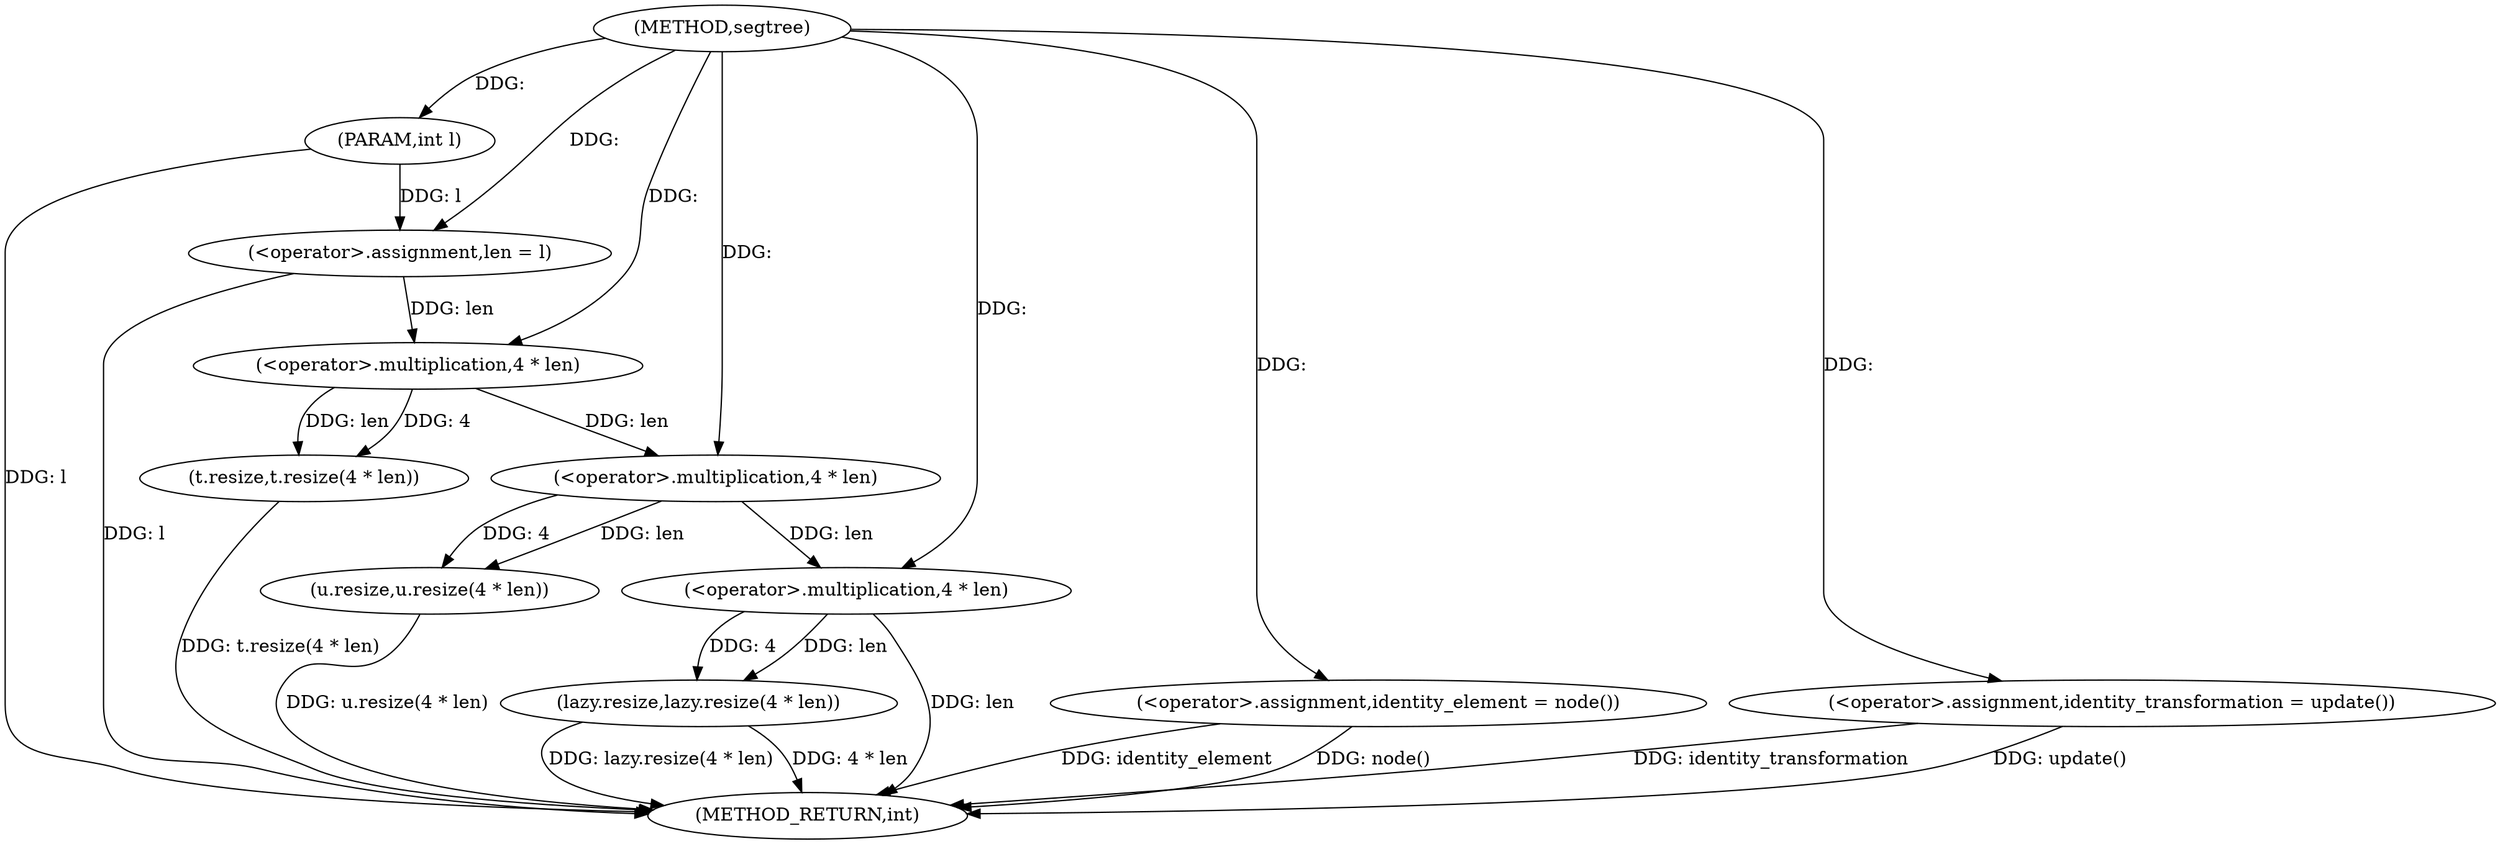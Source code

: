 digraph "segtree" {  
"1001231" [label = "(METHOD,segtree)" ]
"1001255" [label = "(METHOD_RETURN,int)" ]
"1001232" [label = "(PARAM,int l)" ]
"1001234" [label = "(<operator>.assignment,len = l)" ]
"1001237" [label = "(t.resize,t.resize(4 * len))" ]
"1001241" [label = "(u.resize,u.resize(4 * len))" ]
"1001245" [label = "(lazy.resize,lazy.resize(4 * len))" ]
"1001249" [label = "(<operator>.assignment,identity_element = node())" ]
"1001252" [label = "(<operator>.assignment,identity_transformation = update())" ]
"1001238" [label = "(<operator>.multiplication,4 * len)" ]
"1001242" [label = "(<operator>.multiplication,4 * len)" ]
"1001246" [label = "(<operator>.multiplication,4 * len)" ]
  "1001232" -> "1001255"  [ label = "DDG: l"] 
  "1001234" -> "1001255"  [ label = "DDG: l"] 
  "1001237" -> "1001255"  [ label = "DDG: t.resize(4 * len)"] 
  "1001241" -> "1001255"  [ label = "DDG: u.resize(4 * len)"] 
  "1001246" -> "1001255"  [ label = "DDG: len"] 
  "1001245" -> "1001255"  [ label = "DDG: 4 * len"] 
  "1001245" -> "1001255"  [ label = "DDG: lazy.resize(4 * len)"] 
  "1001249" -> "1001255"  [ label = "DDG: node()"] 
  "1001252" -> "1001255"  [ label = "DDG: update()"] 
  "1001252" -> "1001255"  [ label = "DDG: identity_transformation"] 
  "1001249" -> "1001255"  [ label = "DDG: identity_element"] 
  "1001231" -> "1001232"  [ label = "DDG: "] 
  "1001232" -> "1001234"  [ label = "DDG: l"] 
  "1001231" -> "1001234"  [ label = "DDG: "] 
  "1001231" -> "1001249"  [ label = "DDG: "] 
  "1001231" -> "1001252"  [ label = "DDG: "] 
  "1001238" -> "1001237"  [ label = "DDG: len"] 
  "1001238" -> "1001237"  [ label = "DDG: 4"] 
  "1001242" -> "1001241"  [ label = "DDG: 4"] 
  "1001242" -> "1001241"  [ label = "DDG: len"] 
  "1001246" -> "1001245"  [ label = "DDG: len"] 
  "1001246" -> "1001245"  [ label = "DDG: 4"] 
  "1001231" -> "1001238"  [ label = "DDG: "] 
  "1001234" -> "1001238"  [ label = "DDG: len"] 
  "1001231" -> "1001242"  [ label = "DDG: "] 
  "1001238" -> "1001242"  [ label = "DDG: len"] 
  "1001231" -> "1001246"  [ label = "DDG: "] 
  "1001242" -> "1001246"  [ label = "DDG: len"] 
}
